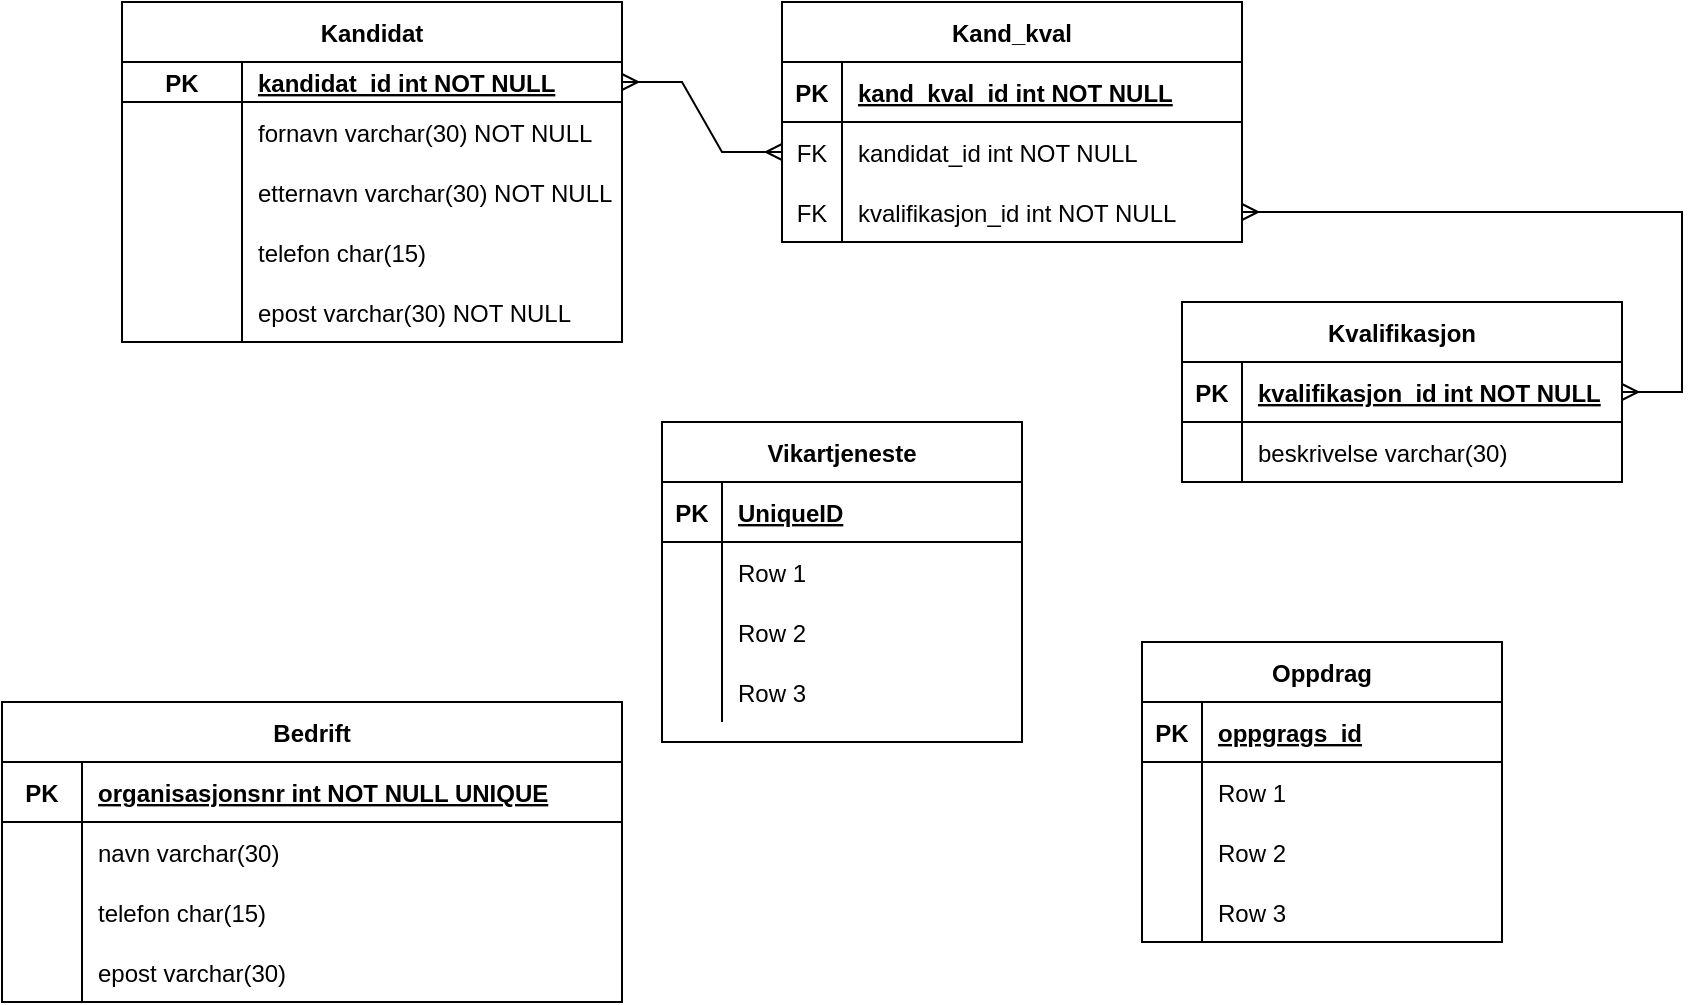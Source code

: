 <mxfile version="20.5.1" type="github">
  <diagram id="R2lEEEUBdFMjLlhIrx00" name="Page-1">
    <mxGraphModel dx="981" dy="520" grid="1" gridSize="10" guides="1" tooltips="1" connect="1" arrows="1" fold="1" page="1" pageScale="1" pageWidth="850" pageHeight="1100" math="0" shadow="0" extFonts="Permanent Marker^https://fonts.googleapis.com/css?family=Permanent+Marker">
      <root>
        <mxCell id="0" />
        <mxCell id="1" parent="0" />
        <mxCell id="c-8Q-2KdSh4WGRPwM9da-1" value="Kandidat" style="shape=table;startSize=30;container=1;collapsible=1;childLayout=tableLayout;fixedRows=1;rowLines=0;fontStyle=1;align=center;resizeLast=1;" vertex="1" parent="1">
          <mxGeometry x="80" y="280" width="250" height="170" as="geometry">
            <mxRectangle x="110" y="290" width="90" height="30" as="alternateBounds" />
          </mxGeometry>
        </mxCell>
        <mxCell id="c-8Q-2KdSh4WGRPwM9da-5" value="" style="shape=tableRow;horizontal=0;startSize=0;swimlaneHead=0;swimlaneBody=0;fillColor=none;collapsible=0;dropTarget=0;points=[[0,0.5],[1,0.5]];portConstraint=eastwest;top=0;left=0;right=0;bottom=1;" vertex="1" parent="c-8Q-2KdSh4WGRPwM9da-1">
          <mxGeometry y="30" width="250" height="20" as="geometry" />
        </mxCell>
        <mxCell id="c-8Q-2KdSh4WGRPwM9da-6" value="PK" style="shape=partialRectangle;connectable=0;fillColor=none;top=0;left=0;bottom=0;right=0;fontStyle=1;overflow=hidden;" vertex="1" parent="c-8Q-2KdSh4WGRPwM9da-5">
          <mxGeometry width="60" height="20" as="geometry">
            <mxRectangle width="60" height="20" as="alternateBounds" />
          </mxGeometry>
        </mxCell>
        <mxCell id="c-8Q-2KdSh4WGRPwM9da-7" value="kandidat_id int NOT NULL" style="shape=partialRectangle;connectable=0;fillColor=none;top=0;left=0;bottom=0;right=0;align=left;spacingLeft=6;fontStyle=5;overflow=hidden;" vertex="1" parent="c-8Q-2KdSh4WGRPwM9da-5">
          <mxGeometry x="60" width="190" height="20" as="geometry">
            <mxRectangle width="190" height="20" as="alternateBounds" />
          </mxGeometry>
        </mxCell>
        <mxCell id="c-8Q-2KdSh4WGRPwM9da-11" value="" style="shape=tableRow;horizontal=0;startSize=0;swimlaneHead=0;swimlaneBody=0;fillColor=none;collapsible=0;dropTarget=0;points=[[0,0.5],[1,0.5]];portConstraint=eastwest;top=0;left=0;right=0;bottom=0;" vertex="1" parent="c-8Q-2KdSh4WGRPwM9da-1">
          <mxGeometry y="50" width="250" height="30" as="geometry" />
        </mxCell>
        <mxCell id="c-8Q-2KdSh4WGRPwM9da-12" value="" style="shape=partialRectangle;connectable=0;fillColor=none;top=0;left=0;bottom=0;right=0;editable=1;overflow=hidden;" vertex="1" parent="c-8Q-2KdSh4WGRPwM9da-11">
          <mxGeometry width="60" height="30" as="geometry">
            <mxRectangle width="60" height="30" as="alternateBounds" />
          </mxGeometry>
        </mxCell>
        <mxCell id="c-8Q-2KdSh4WGRPwM9da-13" value="fornavn varchar(30) NOT NULL" style="shape=partialRectangle;connectable=0;fillColor=none;top=0;left=0;bottom=0;right=0;align=left;spacingLeft=6;overflow=hidden;" vertex="1" parent="c-8Q-2KdSh4WGRPwM9da-11">
          <mxGeometry x="60" width="190" height="30" as="geometry">
            <mxRectangle width="190" height="30" as="alternateBounds" />
          </mxGeometry>
        </mxCell>
        <mxCell id="c-8Q-2KdSh4WGRPwM9da-8" value="" style="shape=tableRow;horizontal=0;startSize=0;swimlaneHead=0;swimlaneBody=0;fillColor=none;collapsible=0;dropTarget=0;points=[[0,0.5],[1,0.5]];portConstraint=eastwest;top=0;left=0;right=0;bottom=0;" vertex="1" parent="c-8Q-2KdSh4WGRPwM9da-1">
          <mxGeometry y="80" width="250" height="30" as="geometry" />
        </mxCell>
        <mxCell id="c-8Q-2KdSh4WGRPwM9da-9" value="" style="shape=partialRectangle;connectable=0;fillColor=none;top=0;left=0;bottom=0;right=0;editable=1;overflow=hidden;" vertex="1" parent="c-8Q-2KdSh4WGRPwM9da-8">
          <mxGeometry width="60" height="30" as="geometry">
            <mxRectangle width="60" height="30" as="alternateBounds" />
          </mxGeometry>
        </mxCell>
        <mxCell id="c-8Q-2KdSh4WGRPwM9da-10" value="etternavn varchar(30) NOT NULL" style="shape=partialRectangle;connectable=0;fillColor=none;top=0;left=0;bottom=0;right=0;align=left;spacingLeft=6;overflow=hidden;" vertex="1" parent="c-8Q-2KdSh4WGRPwM9da-8">
          <mxGeometry x="60" width="190" height="30" as="geometry">
            <mxRectangle width="190" height="30" as="alternateBounds" />
          </mxGeometry>
        </mxCell>
        <mxCell id="c-8Q-2KdSh4WGRPwM9da-65" value="" style="shape=tableRow;horizontal=0;startSize=0;swimlaneHead=0;swimlaneBody=0;fillColor=none;collapsible=0;dropTarget=0;points=[[0,0.5],[1,0.5]];portConstraint=eastwest;top=0;left=0;right=0;bottom=0;" vertex="1" parent="c-8Q-2KdSh4WGRPwM9da-1">
          <mxGeometry y="110" width="250" height="30" as="geometry" />
        </mxCell>
        <mxCell id="c-8Q-2KdSh4WGRPwM9da-66" value="" style="shape=partialRectangle;connectable=0;fillColor=none;top=0;left=0;bottom=0;right=0;editable=1;overflow=hidden;" vertex="1" parent="c-8Q-2KdSh4WGRPwM9da-65">
          <mxGeometry width="60" height="30" as="geometry">
            <mxRectangle width="60" height="30" as="alternateBounds" />
          </mxGeometry>
        </mxCell>
        <mxCell id="c-8Q-2KdSh4WGRPwM9da-67" value="telefon char(15)" style="shape=partialRectangle;connectable=0;fillColor=none;top=0;left=0;bottom=0;right=0;align=left;spacingLeft=6;overflow=hidden;" vertex="1" parent="c-8Q-2KdSh4WGRPwM9da-65">
          <mxGeometry x="60" width="190" height="30" as="geometry">
            <mxRectangle width="190" height="30" as="alternateBounds" />
          </mxGeometry>
        </mxCell>
        <mxCell id="c-8Q-2KdSh4WGRPwM9da-68" value="" style="shape=tableRow;horizontal=0;startSize=0;swimlaneHead=0;swimlaneBody=0;fillColor=none;collapsible=0;dropTarget=0;points=[[0,0.5],[1,0.5]];portConstraint=eastwest;top=0;left=0;right=0;bottom=0;" vertex="1" parent="c-8Q-2KdSh4WGRPwM9da-1">
          <mxGeometry y="140" width="250" height="30" as="geometry" />
        </mxCell>
        <mxCell id="c-8Q-2KdSh4WGRPwM9da-69" value="" style="shape=partialRectangle;connectable=0;fillColor=none;top=0;left=0;bottom=0;right=0;editable=1;overflow=hidden;" vertex="1" parent="c-8Q-2KdSh4WGRPwM9da-68">
          <mxGeometry width="60" height="30" as="geometry">
            <mxRectangle width="60" height="30" as="alternateBounds" />
          </mxGeometry>
        </mxCell>
        <mxCell id="c-8Q-2KdSh4WGRPwM9da-70" value="epost varchar(30) NOT NULL" style="shape=partialRectangle;connectable=0;fillColor=none;top=0;left=0;bottom=0;right=0;align=left;spacingLeft=6;overflow=hidden;" vertex="1" parent="c-8Q-2KdSh4WGRPwM9da-68">
          <mxGeometry x="60" width="190" height="30" as="geometry">
            <mxRectangle width="190" height="30" as="alternateBounds" />
          </mxGeometry>
        </mxCell>
        <mxCell id="c-8Q-2KdSh4WGRPwM9da-40" value="" style="shape=tableRow;horizontal=0;startSize=0;swimlaneHead=0;swimlaneBody=0;fillColor=none;collapsible=0;dropTarget=0;points=[[0,0.5],[1,0.5]];portConstraint=eastwest;top=0;left=0;right=0;bottom=0;" vertex="1" parent="1">
          <mxGeometry x="110" y="400" width="180" height="30" as="geometry" />
        </mxCell>
        <mxCell id="c-8Q-2KdSh4WGRPwM9da-41" value="" style="shape=partialRectangle;connectable=0;fillColor=none;top=0;left=0;bottom=0;right=0;editable=1;overflow=hidden;" vertex="1" parent="c-8Q-2KdSh4WGRPwM9da-40">
          <mxGeometry width="60" height="30" as="geometry">
            <mxRectangle width="60" height="30" as="alternateBounds" />
          </mxGeometry>
        </mxCell>
        <mxCell id="c-8Q-2KdSh4WGRPwM9da-54" value="" style="shape=tableRow;horizontal=0;startSize=0;swimlaneHead=0;swimlaneBody=0;fillColor=none;collapsible=0;dropTarget=0;points=[[0,0.5],[1,0.5]];portConstraint=eastwest;top=0;left=0;right=0;bottom=0;" vertex="1" parent="1">
          <mxGeometry x="110" y="430" width="250" height="30" as="geometry" />
        </mxCell>
        <mxCell id="c-8Q-2KdSh4WGRPwM9da-55" value="" style="shape=partialRectangle;connectable=0;fillColor=none;top=0;left=0;bottom=0;right=0;editable=1;overflow=hidden;" vertex="1" parent="c-8Q-2KdSh4WGRPwM9da-54">
          <mxGeometry width="60" height="30" as="geometry">
            <mxRectangle width="60" height="30" as="alternateBounds" />
          </mxGeometry>
        </mxCell>
        <mxCell id="c-8Q-2KdSh4WGRPwM9da-71" value="Bedrift" style="shape=table;startSize=30;container=1;collapsible=1;childLayout=tableLayout;fixedRows=1;rowLines=0;fontStyle=1;align=center;resizeLast=1;" vertex="1" parent="1">
          <mxGeometry x="20" y="630" width="310" height="150" as="geometry" />
        </mxCell>
        <mxCell id="c-8Q-2KdSh4WGRPwM9da-72" value="" style="shape=tableRow;horizontal=0;startSize=0;swimlaneHead=0;swimlaneBody=0;fillColor=none;collapsible=0;dropTarget=0;points=[[0,0.5],[1,0.5]];portConstraint=eastwest;top=0;left=0;right=0;bottom=1;" vertex="1" parent="c-8Q-2KdSh4WGRPwM9da-71">
          <mxGeometry y="30" width="310" height="30" as="geometry" />
        </mxCell>
        <mxCell id="c-8Q-2KdSh4WGRPwM9da-73" value="PK" style="shape=partialRectangle;connectable=0;fillColor=none;top=0;left=0;bottom=0;right=0;fontStyle=1;overflow=hidden;" vertex="1" parent="c-8Q-2KdSh4WGRPwM9da-72">
          <mxGeometry width="40" height="30" as="geometry">
            <mxRectangle width="40" height="30" as="alternateBounds" />
          </mxGeometry>
        </mxCell>
        <mxCell id="c-8Q-2KdSh4WGRPwM9da-74" value="organisasjonsnr int NOT NULL UNIQUE" style="shape=partialRectangle;connectable=0;fillColor=none;top=0;left=0;bottom=0;right=0;align=left;spacingLeft=6;fontStyle=5;overflow=hidden;" vertex="1" parent="c-8Q-2KdSh4WGRPwM9da-72">
          <mxGeometry x="40" width="270" height="30" as="geometry">
            <mxRectangle width="270" height="30" as="alternateBounds" />
          </mxGeometry>
        </mxCell>
        <mxCell id="c-8Q-2KdSh4WGRPwM9da-75" value="" style="shape=tableRow;horizontal=0;startSize=0;swimlaneHead=0;swimlaneBody=0;fillColor=none;collapsible=0;dropTarget=0;points=[[0,0.5],[1,0.5]];portConstraint=eastwest;top=0;left=0;right=0;bottom=0;" vertex="1" parent="c-8Q-2KdSh4WGRPwM9da-71">
          <mxGeometry y="60" width="310" height="30" as="geometry" />
        </mxCell>
        <mxCell id="c-8Q-2KdSh4WGRPwM9da-76" value="" style="shape=partialRectangle;connectable=0;fillColor=none;top=0;left=0;bottom=0;right=0;editable=1;overflow=hidden;" vertex="1" parent="c-8Q-2KdSh4WGRPwM9da-75">
          <mxGeometry width="40" height="30" as="geometry">
            <mxRectangle width="40" height="30" as="alternateBounds" />
          </mxGeometry>
        </mxCell>
        <mxCell id="c-8Q-2KdSh4WGRPwM9da-77" value="navn varchar(30)" style="shape=partialRectangle;connectable=0;fillColor=none;top=0;left=0;bottom=0;right=0;align=left;spacingLeft=6;overflow=hidden;" vertex="1" parent="c-8Q-2KdSh4WGRPwM9da-75">
          <mxGeometry x="40" width="270" height="30" as="geometry">
            <mxRectangle width="270" height="30" as="alternateBounds" />
          </mxGeometry>
        </mxCell>
        <mxCell id="c-8Q-2KdSh4WGRPwM9da-78" value="" style="shape=tableRow;horizontal=0;startSize=0;swimlaneHead=0;swimlaneBody=0;fillColor=none;collapsible=0;dropTarget=0;points=[[0,0.5],[1,0.5]];portConstraint=eastwest;top=0;left=0;right=0;bottom=0;" vertex="1" parent="c-8Q-2KdSh4WGRPwM9da-71">
          <mxGeometry y="90" width="310" height="30" as="geometry" />
        </mxCell>
        <mxCell id="c-8Q-2KdSh4WGRPwM9da-79" value="" style="shape=partialRectangle;connectable=0;fillColor=none;top=0;left=0;bottom=0;right=0;editable=1;overflow=hidden;" vertex="1" parent="c-8Q-2KdSh4WGRPwM9da-78">
          <mxGeometry width="40" height="30" as="geometry">
            <mxRectangle width="40" height="30" as="alternateBounds" />
          </mxGeometry>
        </mxCell>
        <mxCell id="c-8Q-2KdSh4WGRPwM9da-80" value="telefon char(15)" style="shape=partialRectangle;connectable=0;fillColor=none;top=0;left=0;bottom=0;right=0;align=left;spacingLeft=6;overflow=hidden;" vertex="1" parent="c-8Q-2KdSh4WGRPwM9da-78">
          <mxGeometry x="40" width="270" height="30" as="geometry">
            <mxRectangle width="270" height="30" as="alternateBounds" />
          </mxGeometry>
        </mxCell>
        <mxCell id="c-8Q-2KdSh4WGRPwM9da-81" value="" style="shape=tableRow;horizontal=0;startSize=0;swimlaneHead=0;swimlaneBody=0;fillColor=none;collapsible=0;dropTarget=0;points=[[0,0.5],[1,0.5]];portConstraint=eastwest;top=0;left=0;right=0;bottom=0;" vertex="1" parent="c-8Q-2KdSh4WGRPwM9da-71">
          <mxGeometry y="120" width="310" height="30" as="geometry" />
        </mxCell>
        <mxCell id="c-8Q-2KdSh4WGRPwM9da-82" value="" style="shape=partialRectangle;connectable=0;fillColor=none;top=0;left=0;bottom=0;right=0;editable=1;overflow=hidden;" vertex="1" parent="c-8Q-2KdSh4WGRPwM9da-81">
          <mxGeometry width="40" height="30" as="geometry">
            <mxRectangle width="40" height="30" as="alternateBounds" />
          </mxGeometry>
        </mxCell>
        <mxCell id="c-8Q-2KdSh4WGRPwM9da-83" value="epost varchar(30)" style="shape=partialRectangle;connectable=0;fillColor=none;top=0;left=0;bottom=0;right=0;align=left;spacingLeft=6;overflow=hidden;" vertex="1" parent="c-8Q-2KdSh4WGRPwM9da-81">
          <mxGeometry x="40" width="270" height="30" as="geometry">
            <mxRectangle width="270" height="30" as="alternateBounds" />
          </mxGeometry>
        </mxCell>
        <mxCell id="c-8Q-2KdSh4WGRPwM9da-84" value="Kvalifikasjon" style="shape=table;startSize=30;container=1;collapsible=1;childLayout=tableLayout;fixedRows=1;rowLines=0;fontStyle=1;align=center;resizeLast=1;" vertex="1" parent="1">
          <mxGeometry x="610" y="430" width="220" height="90" as="geometry" />
        </mxCell>
        <mxCell id="c-8Q-2KdSh4WGRPwM9da-85" value="" style="shape=tableRow;horizontal=0;startSize=0;swimlaneHead=0;swimlaneBody=0;fillColor=none;collapsible=0;dropTarget=0;points=[[0,0.5],[1,0.5]];portConstraint=eastwest;top=0;left=0;right=0;bottom=1;" vertex="1" parent="c-8Q-2KdSh4WGRPwM9da-84">
          <mxGeometry y="30" width="220" height="30" as="geometry" />
        </mxCell>
        <mxCell id="c-8Q-2KdSh4WGRPwM9da-86" value="PK" style="shape=partialRectangle;connectable=0;fillColor=none;top=0;left=0;bottom=0;right=0;fontStyle=1;overflow=hidden;" vertex="1" parent="c-8Q-2KdSh4WGRPwM9da-85">
          <mxGeometry width="30" height="30" as="geometry">
            <mxRectangle width="30" height="30" as="alternateBounds" />
          </mxGeometry>
        </mxCell>
        <mxCell id="c-8Q-2KdSh4WGRPwM9da-87" value="kvalifikasjon_id int NOT NULL" style="shape=partialRectangle;connectable=0;fillColor=none;top=0;left=0;bottom=0;right=0;align=left;spacingLeft=6;fontStyle=5;overflow=hidden;" vertex="1" parent="c-8Q-2KdSh4WGRPwM9da-85">
          <mxGeometry x="30" width="190" height="30" as="geometry">
            <mxRectangle width="190" height="30" as="alternateBounds" />
          </mxGeometry>
        </mxCell>
        <mxCell id="c-8Q-2KdSh4WGRPwM9da-88" value="" style="shape=tableRow;horizontal=0;startSize=0;swimlaneHead=0;swimlaneBody=0;fillColor=none;collapsible=0;dropTarget=0;points=[[0,0.5],[1,0.5]];portConstraint=eastwest;top=0;left=0;right=0;bottom=0;" vertex="1" parent="c-8Q-2KdSh4WGRPwM9da-84">
          <mxGeometry y="60" width="220" height="30" as="geometry" />
        </mxCell>
        <mxCell id="c-8Q-2KdSh4WGRPwM9da-89" value="" style="shape=partialRectangle;connectable=0;fillColor=none;top=0;left=0;bottom=0;right=0;editable=1;overflow=hidden;" vertex="1" parent="c-8Q-2KdSh4WGRPwM9da-88">
          <mxGeometry width="30" height="30" as="geometry">
            <mxRectangle width="30" height="30" as="alternateBounds" />
          </mxGeometry>
        </mxCell>
        <mxCell id="c-8Q-2KdSh4WGRPwM9da-90" value="beskrivelse varchar(30)" style="shape=partialRectangle;connectable=0;fillColor=none;top=0;left=0;bottom=0;right=0;align=left;spacingLeft=6;overflow=hidden;" vertex="1" parent="c-8Q-2KdSh4WGRPwM9da-88">
          <mxGeometry x="30" width="190" height="30" as="geometry">
            <mxRectangle width="190" height="30" as="alternateBounds" />
          </mxGeometry>
        </mxCell>
        <mxCell id="c-8Q-2KdSh4WGRPwM9da-97" value="" style="edgeStyle=entityRelationEdgeStyle;fontSize=12;html=1;endArrow=ERmany;startArrow=ERmany;rounded=0;" edge="1" parent="1" source="c-8Q-2KdSh4WGRPwM9da-127" target="c-8Q-2KdSh4WGRPwM9da-85">
          <mxGeometry width="100" height="100" relative="1" as="geometry">
            <mxPoint x="450" y="505" as="sourcePoint" />
            <mxPoint x="530" y="450" as="targetPoint" />
          </mxGeometry>
        </mxCell>
        <mxCell id="c-8Q-2KdSh4WGRPwM9da-111" value="Kand_kval" style="shape=table;startSize=30;container=1;collapsible=1;childLayout=tableLayout;fixedRows=1;rowLines=0;fontStyle=1;align=center;resizeLast=1;" vertex="1" parent="1">
          <mxGeometry x="410" y="280" width="230" height="120" as="geometry" />
        </mxCell>
        <mxCell id="c-8Q-2KdSh4WGRPwM9da-112" value="" style="shape=tableRow;horizontal=0;startSize=0;swimlaneHead=0;swimlaneBody=0;fillColor=none;collapsible=0;dropTarget=0;points=[[0,0.5],[1,0.5]];portConstraint=eastwest;top=0;left=0;right=0;bottom=1;" vertex="1" parent="c-8Q-2KdSh4WGRPwM9da-111">
          <mxGeometry y="30" width="230" height="30" as="geometry" />
        </mxCell>
        <mxCell id="c-8Q-2KdSh4WGRPwM9da-113" value="PK" style="shape=partialRectangle;connectable=0;fillColor=none;top=0;left=0;bottom=0;right=0;fontStyle=1;overflow=hidden;" vertex="1" parent="c-8Q-2KdSh4WGRPwM9da-112">
          <mxGeometry width="30" height="30" as="geometry">
            <mxRectangle width="30" height="30" as="alternateBounds" />
          </mxGeometry>
        </mxCell>
        <mxCell id="c-8Q-2KdSh4WGRPwM9da-114" value="kand_kval_id int NOT NULL" style="shape=partialRectangle;connectable=0;fillColor=none;top=0;left=0;bottom=0;right=0;align=left;spacingLeft=6;fontStyle=5;overflow=hidden;" vertex="1" parent="c-8Q-2KdSh4WGRPwM9da-112">
          <mxGeometry x="30" width="200" height="30" as="geometry">
            <mxRectangle width="200" height="30" as="alternateBounds" />
          </mxGeometry>
        </mxCell>
        <mxCell id="c-8Q-2KdSh4WGRPwM9da-124" value="" style="shape=tableRow;horizontal=0;startSize=0;swimlaneHead=0;swimlaneBody=0;fillColor=none;collapsible=0;dropTarget=0;points=[[0,0.5],[1,0.5]];portConstraint=eastwest;top=0;left=0;right=0;bottom=0;" vertex="1" parent="c-8Q-2KdSh4WGRPwM9da-111">
          <mxGeometry y="60" width="230" height="30" as="geometry" />
        </mxCell>
        <mxCell id="c-8Q-2KdSh4WGRPwM9da-125" value="FK" style="shape=partialRectangle;connectable=0;fillColor=none;top=0;left=0;bottom=0;right=0;fontStyle=0;overflow=hidden;" vertex="1" parent="c-8Q-2KdSh4WGRPwM9da-124">
          <mxGeometry width="30" height="30" as="geometry">
            <mxRectangle width="30" height="30" as="alternateBounds" />
          </mxGeometry>
        </mxCell>
        <mxCell id="c-8Q-2KdSh4WGRPwM9da-126" value="kandidat_id int NOT NULL" style="shape=partialRectangle;connectable=0;fillColor=none;top=0;left=0;bottom=0;right=0;align=left;spacingLeft=6;fontStyle=0;overflow=hidden;" vertex="1" parent="c-8Q-2KdSh4WGRPwM9da-124">
          <mxGeometry x="30" width="200" height="30" as="geometry">
            <mxRectangle width="200" height="30" as="alternateBounds" />
          </mxGeometry>
        </mxCell>
        <mxCell id="c-8Q-2KdSh4WGRPwM9da-127" value="" style="shape=tableRow;horizontal=0;startSize=0;swimlaneHead=0;swimlaneBody=0;fillColor=none;collapsible=0;dropTarget=0;points=[[0,0.5],[1,0.5]];portConstraint=eastwest;top=0;left=0;right=0;bottom=0;" vertex="1" parent="c-8Q-2KdSh4WGRPwM9da-111">
          <mxGeometry y="90" width="230" height="30" as="geometry" />
        </mxCell>
        <mxCell id="c-8Q-2KdSh4WGRPwM9da-128" value="FK" style="shape=partialRectangle;connectable=0;fillColor=none;top=0;left=0;bottom=0;right=0;fontStyle=0;overflow=hidden;" vertex="1" parent="c-8Q-2KdSh4WGRPwM9da-127">
          <mxGeometry width="30" height="30" as="geometry">
            <mxRectangle width="30" height="30" as="alternateBounds" />
          </mxGeometry>
        </mxCell>
        <mxCell id="c-8Q-2KdSh4WGRPwM9da-129" value="kvalifikasjon_id int NOT NULL" style="shape=partialRectangle;connectable=0;fillColor=none;top=0;left=0;bottom=0;right=0;align=left;spacingLeft=6;fontStyle=0;overflow=hidden;" vertex="1" parent="c-8Q-2KdSh4WGRPwM9da-127">
          <mxGeometry x="30" width="200" height="30" as="geometry">
            <mxRectangle width="200" height="30" as="alternateBounds" />
          </mxGeometry>
        </mxCell>
        <mxCell id="c-8Q-2KdSh4WGRPwM9da-130" value="" style="edgeStyle=entityRelationEdgeStyle;fontSize=12;html=1;endArrow=ERmany;startArrow=ERmany;rounded=0;" edge="1" parent="1" source="c-8Q-2KdSh4WGRPwM9da-5" target="c-8Q-2KdSh4WGRPwM9da-124">
          <mxGeometry width="100" height="100" relative="1" as="geometry">
            <mxPoint x="390" y="480" as="sourcePoint" />
            <mxPoint x="490" y="380" as="targetPoint" />
          </mxGeometry>
        </mxCell>
        <mxCell id="c-8Q-2KdSh4WGRPwM9da-131" value="Oppdrag" style="shape=table;startSize=30;container=1;collapsible=1;childLayout=tableLayout;fixedRows=1;rowLines=0;fontStyle=1;align=center;resizeLast=1;" vertex="1" parent="1">
          <mxGeometry x="590" y="600" width="180" height="150" as="geometry" />
        </mxCell>
        <mxCell id="c-8Q-2KdSh4WGRPwM9da-132" value="" style="shape=tableRow;horizontal=0;startSize=0;swimlaneHead=0;swimlaneBody=0;fillColor=none;collapsible=0;dropTarget=0;points=[[0,0.5],[1,0.5]];portConstraint=eastwest;top=0;left=0;right=0;bottom=1;" vertex="1" parent="c-8Q-2KdSh4WGRPwM9da-131">
          <mxGeometry y="30" width="180" height="30" as="geometry" />
        </mxCell>
        <mxCell id="c-8Q-2KdSh4WGRPwM9da-133" value="PK" style="shape=partialRectangle;connectable=0;fillColor=none;top=0;left=0;bottom=0;right=0;fontStyle=1;overflow=hidden;" vertex="1" parent="c-8Q-2KdSh4WGRPwM9da-132">
          <mxGeometry width="30" height="30" as="geometry">
            <mxRectangle width="30" height="30" as="alternateBounds" />
          </mxGeometry>
        </mxCell>
        <mxCell id="c-8Q-2KdSh4WGRPwM9da-134" value="oppgrags_id" style="shape=partialRectangle;connectable=0;fillColor=none;top=0;left=0;bottom=0;right=0;align=left;spacingLeft=6;fontStyle=5;overflow=hidden;" vertex="1" parent="c-8Q-2KdSh4WGRPwM9da-132">
          <mxGeometry x="30" width="150" height="30" as="geometry">
            <mxRectangle width="150" height="30" as="alternateBounds" />
          </mxGeometry>
        </mxCell>
        <mxCell id="c-8Q-2KdSh4WGRPwM9da-135" value="" style="shape=tableRow;horizontal=0;startSize=0;swimlaneHead=0;swimlaneBody=0;fillColor=none;collapsible=0;dropTarget=0;points=[[0,0.5],[1,0.5]];portConstraint=eastwest;top=0;left=0;right=0;bottom=0;" vertex="1" parent="c-8Q-2KdSh4WGRPwM9da-131">
          <mxGeometry y="60" width="180" height="30" as="geometry" />
        </mxCell>
        <mxCell id="c-8Q-2KdSh4WGRPwM9da-136" value="" style="shape=partialRectangle;connectable=0;fillColor=none;top=0;left=0;bottom=0;right=0;editable=1;overflow=hidden;" vertex="1" parent="c-8Q-2KdSh4WGRPwM9da-135">
          <mxGeometry width="30" height="30" as="geometry">
            <mxRectangle width="30" height="30" as="alternateBounds" />
          </mxGeometry>
        </mxCell>
        <mxCell id="c-8Q-2KdSh4WGRPwM9da-137" value="Row 1" style="shape=partialRectangle;connectable=0;fillColor=none;top=0;left=0;bottom=0;right=0;align=left;spacingLeft=6;overflow=hidden;" vertex="1" parent="c-8Q-2KdSh4WGRPwM9da-135">
          <mxGeometry x="30" width="150" height="30" as="geometry">
            <mxRectangle width="150" height="30" as="alternateBounds" />
          </mxGeometry>
        </mxCell>
        <mxCell id="c-8Q-2KdSh4WGRPwM9da-138" value="" style="shape=tableRow;horizontal=0;startSize=0;swimlaneHead=0;swimlaneBody=0;fillColor=none;collapsible=0;dropTarget=0;points=[[0,0.5],[1,0.5]];portConstraint=eastwest;top=0;left=0;right=0;bottom=0;" vertex="1" parent="c-8Q-2KdSh4WGRPwM9da-131">
          <mxGeometry y="90" width="180" height="30" as="geometry" />
        </mxCell>
        <mxCell id="c-8Q-2KdSh4WGRPwM9da-139" value="" style="shape=partialRectangle;connectable=0;fillColor=none;top=0;left=0;bottom=0;right=0;editable=1;overflow=hidden;" vertex="1" parent="c-8Q-2KdSh4WGRPwM9da-138">
          <mxGeometry width="30" height="30" as="geometry">
            <mxRectangle width="30" height="30" as="alternateBounds" />
          </mxGeometry>
        </mxCell>
        <mxCell id="c-8Q-2KdSh4WGRPwM9da-140" value="Row 2" style="shape=partialRectangle;connectable=0;fillColor=none;top=0;left=0;bottom=0;right=0;align=left;spacingLeft=6;overflow=hidden;" vertex="1" parent="c-8Q-2KdSh4WGRPwM9da-138">
          <mxGeometry x="30" width="150" height="30" as="geometry">
            <mxRectangle width="150" height="30" as="alternateBounds" />
          </mxGeometry>
        </mxCell>
        <mxCell id="c-8Q-2KdSh4WGRPwM9da-141" value="" style="shape=tableRow;horizontal=0;startSize=0;swimlaneHead=0;swimlaneBody=0;fillColor=none;collapsible=0;dropTarget=0;points=[[0,0.5],[1,0.5]];portConstraint=eastwest;top=0;left=0;right=0;bottom=0;" vertex="1" parent="c-8Q-2KdSh4WGRPwM9da-131">
          <mxGeometry y="120" width="180" height="30" as="geometry" />
        </mxCell>
        <mxCell id="c-8Q-2KdSh4WGRPwM9da-142" value="" style="shape=partialRectangle;connectable=0;fillColor=none;top=0;left=0;bottom=0;right=0;editable=1;overflow=hidden;" vertex="1" parent="c-8Q-2KdSh4WGRPwM9da-141">
          <mxGeometry width="30" height="30" as="geometry">
            <mxRectangle width="30" height="30" as="alternateBounds" />
          </mxGeometry>
        </mxCell>
        <mxCell id="c-8Q-2KdSh4WGRPwM9da-143" value="Row 3" style="shape=partialRectangle;connectable=0;fillColor=none;top=0;left=0;bottom=0;right=0;align=left;spacingLeft=6;overflow=hidden;" vertex="1" parent="c-8Q-2KdSh4WGRPwM9da-141">
          <mxGeometry x="30" width="150" height="30" as="geometry">
            <mxRectangle width="150" height="30" as="alternateBounds" />
          </mxGeometry>
        </mxCell>
        <mxCell id="c-8Q-2KdSh4WGRPwM9da-144" value="Vikartjeneste" style="shape=table;startSize=30;container=1;collapsible=1;childLayout=tableLayout;fixedRows=1;rowLines=0;fontStyle=1;align=center;resizeLast=1;" vertex="1" parent="1">
          <mxGeometry x="350" y="490" width="180" height="160" as="geometry" />
        </mxCell>
        <mxCell id="c-8Q-2KdSh4WGRPwM9da-145" value="" style="shape=tableRow;horizontal=0;startSize=0;swimlaneHead=0;swimlaneBody=0;fillColor=none;collapsible=0;dropTarget=0;points=[[0,0.5],[1,0.5]];portConstraint=eastwest;top=0;left=0;right=0;bottom=1;" vertex="1" parent="c-8Q-2KdSh4WGRPwM9da-144">
          <mxGeometry y="30" width="180" height="30" as="geometry" />
        </mxCell>
        <mxCell id="c-8Q-2KdSh4WGRPwM9da-146" value="PK" style="shape=partialRectangle;connectable=0;fillColor=none;top=0;left=0;bottom=0;right=0;fontStyle=1;overflow=hidden;" vertex="1" parent="c-8Q-2KdSh4WGRPwM9da-145">
          <mxGeometry width="30" height="30" as="geometry">
            <mxRectangle width="30" height="30" as="alternateBounds" />
          </mxGeometry>
        </mxCell>
        <mxCell id="c-8Q-2KdSh4WGRPwM9da-147" value="UniqueID" style="shape=partialRectangle;connectable=0;fillColor=none;top=0;left=0;bottom=0;right=0;align=left;spacingLeft=6;fontStyle=5;overflow=hidden;" vertex="1" parent="c-8Q-2KdSh4WGRPwM9da-145">
          <mxGeometry x="30" width="150" height="30" as="geometry">
            <mxRectangle width="150" height="30" as="alternateBounds" />
          </mxGeometry>
        </mxCell>
        <mxCell id="c-8Q-2KdSh4WGRPwM9da-148" value="" style="shape=tableRow;horizontal=0;startSize=0;swimlaneHead=0;swimlaneBody=0;fillColor=none;collapsible=0;dropTarget=0;points=[[0,0.5],[1,0.5]];portConstraint=eastwest;top=0;left=0;right=0;bottom=0;" vertex="1" parent="c-8Q-2KdSh4WGRPwM9da-144">
          <mxGeometry y="60" width="180" height="30" as="geometry" />
        </mxCell>
        <mxCell id="c-8Q-2KdSh4WGRPwM9da-149" value="" style="shape=partialRectangle;connectable=0;fillColor=none;top=0;left=0;bottom=0;right=0;editable=1;overflow=hidden;" vertex="1" parent="c-8Q-2KdSh4WGRPwM9da-148">
          <mxGeometry width="30" height="30" as="geometry">
            <mxRectangle width="30" height="30" as="alternateBounds" />
          </mxGeometry>
        </mxCell>
        <mxCell id="c-8Q-2KdSh4WGRPwM9da-150" value="Row 1" style="shape=partialRectangle;connectable=0;fillColor=none;top=0;left=0;bottom=0;right=0;align=left;spacingLeft=6;overflow=hidden;" vertex="1" parent="c-8Q-2KdSh4WGRPwM9da-148">
          <mxGeometry x="30" width="150" height="30" as="geometry">
            <mxRectangle width="150" height="30" as="alternateBounds" />
          </mxGeometry>
        </mxCell>
        <mxCell id="c-8Q-2KdSh4WGRPwM9da-151" value="" style="shape=tableRow;horizontal=0;startSize=0;swimlaneHead=0;swimlaneBody=0;fillColor=none;collapsible=0;dropTarget=0;points=[[0,0.5],[1,0.5]];portConstraint=eastwest;top=0;left=0;right=0;bottom=0;" vertex="1" parent="c-8Q-2KdSh4WGRPwM9da-144">
          <mxGeometry y="90" width="180" height="30" as="geometry" />
        </mxCell>
        <mxCell id="c-8Q-2KdSh4WGRPwM9da-152" value="" style="shape=partialRectangle;connectable=0;fillColor=none;top=0;left=0;bottom=0;right=0;editable=1;overflow=hidden;" vertex="1" parent="c-8Q-2KdSh4WGRPwM9da-151">
          <mxGeometry width="30" height="30" as="geometry">
            <mxRectangle width="30" height="30" as="alternateBounds" />
          </mxGeometry>
        </mxCell>
        <mxCell id="c-8Q-2KdSh4WGRPwM9da-153" value="Row 2" style="shape=partialRectangle;connectable=0;fillColor=none;top=0;left=0;bottom=0;right=0;align=left;spacingLeft=6;overflow=hidden;" vertex="1" parent="c-8Q-2KdSh4WGRPwM9da-151">
          <mxGeometry x="30" width="150" height="30" as="geometry">
            <mxRectangle width="150" height="30" as="alternateBounds" />
          </mxGeometry>
        </mxCell>
        <mxCell id="c-8Q-2KdSh4WGRPwM9da-154" value="" style="shape=tableRow;horizontal=0;startSize=0;swimlaneHead=0;swimlaneBody=0;fillColor=none;collapsible=0;dropTarget=0;points=[[0,0.5],[1,0.5]];portConstraint=eastwest;top=0;left=0;right=0;bottom=0;" vertex="1" parent="c-8Q-2KdSh4WGRPwM9da-144">
          <mxGeometry y="120" width="180" height="30" as="geometry" />
        </mxCell>
        <mxCell id="c-8Q-2KdSh4WGRPwM9da-155" value="" style="shape=partialRectangle;connectable=0;fillColor=none;top=0;left=0;bottom=0;right=0;editable=1;overflow=hidden;" vertex="1" parent="c-8Q-2KdSh4WGRPwM9da-154">
          <mxGeometry width="30" height="30" as="geometry">
            <mxRectangle width="30" height="30" as="alternateBounds" />
          </mxGeometry>
        </mxCell>
        <mxCell id="c-8Q-2KdSh4WGRPwM9da-156" value="Row 3" style="shape=partialRectangle;connectable=0;fillColor=none;top=0;left=0;bottom=0;right=0;align=left;spacingLeft=6;overflow=hidden;" vertex="1" parent="c-8Q-2KdSh4WGRPwM9da-154">
          <mxGeometry x="30" width="150" height="30" as="geometry">
            <mxRectangle width="150" height="30" as="alternateBounds" />
          </mxGeometry>
        </mxCell>
      </root>
    </mxGraphModel>
  </diagram>
</mxfile>
